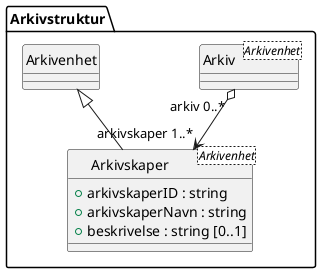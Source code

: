 @startuml
skinparam nodesep 100
hide circle
class Arkivstruktur.Arkivskaper <Arkivenhet> {
  +arkivskaperID : string
  +arkivskaperNavn : string
  +beskrivelse : string [0..1]
}
class Arkivstruktur.Arkiv <Arkivenhet> {
}
Arkivstruktur.Arkiv "arkiv 0..*" o--> "arkivskaper 1..*" Arkivstruktur.Arkivskaper
class Arkivstruktur.Arkivenhet {
}
Arkivstruktur.Arkivenhet <|-- Arkivstruktur.Arkivskaper
@enduml
